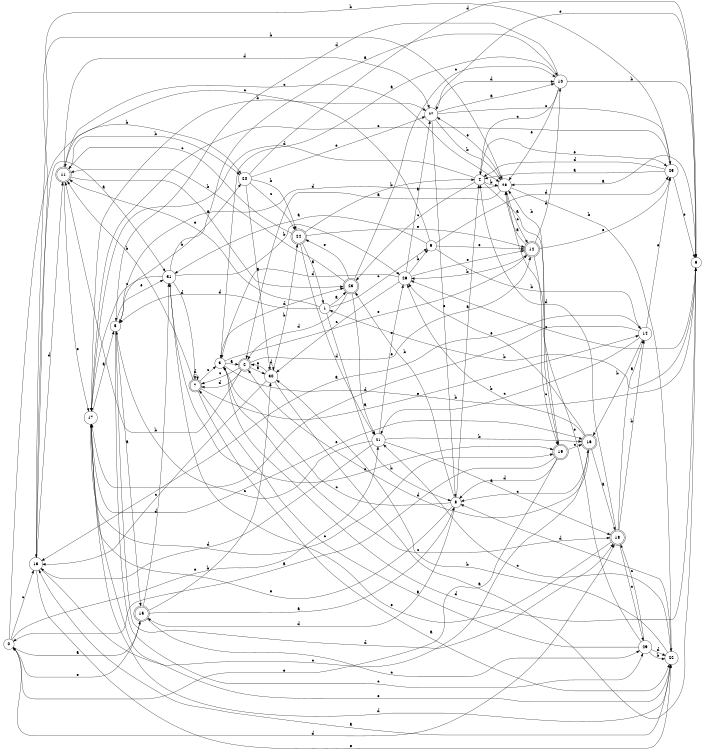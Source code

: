 digraph n26_7 {
__start0 [label="" shape="none"];

rankdir=LR;
size="8,5";

s0 [style="filled", color="black", fillcolor="white" shape="circle", label="0"];
s1 [style="filled", color="black", fillcolor="white" shape="circle", label="1"];
s2 [style="rounded,filled", color="black", fillcolor="white" shape="doublecircle", label="2"];
s3 [style="filled", color="black", fillcolor="white" shape="circle", label="3"];
s4 [style="filled", color="black", fillcolor="white" shape="circle", label="4"];
s5 [style="filled", color="black", fillcolor="white" shape="circle", label="5"];
s6 [style="filled", color="black", fillcolor="white" shape="circle", label="6"];
s7 [style="rounded,filled", color="black", fillcolor="white" shape="doublecircle", label="7"];
s8 [style="filled", color="black", fillcolor="white" shape="circle", label="8"];
s9 [style="filled", color="black", fillcolor="white" shape="circle", label="9"];
s10 [style="filled", color="black", fillcolor="white" shape="circle", label="10"];
s11 [style="rounded,filled", color="black", fillcolor="white" shape="doublecircle", label="11"];
s12 [style="rounded,filled", color="black", fillcolor="white" shape="doublecircle", label="12"];
s13 [style="filled", color="black", fillcolor="white" shape="circle", label="13"];
s14 [style="filled", color="black", fillcolor="white" shape="circle", label="14"];
s15 [style="rounded,filled", color="black", fillcolor="white" shape="doublecircle", label="15"];
s16 [style="rounded,filled", color="black", fillcolor="white" shape="doublecircle", label="16"];
s17 [style="filled", color="black", fillcolor="white" shape="circle", label="17"];
s18 [style="rounded,filled", color="black", fillcolor="white" shape="doublecircle", label="18"];
s19 [style="rounded,filled", color="black", fillcolor="white" shape="doublecircle", label="19"];
s20 [style="filled", color="black", fillcolor="white" shape="circle", label="20"];
s21 [style="filled", color="black", fillcolor="white" shape="circle", label="21"];
s22 [style="filled", color="black", fillcolor="white" shape="circle", label="22"];
s23 [style="rounded,filled", color="black", fillcolor="white" shape="doublecircle", label="23"];
s24 [style="rounded,filled", color="black", fillcolor="white" shape="doublecircle", label="24"];
s25 [style="filled", color="black", fillcolor="white" shape="circle", label="25"];
s26 [style="filled", color="black", fillcolor="white" shape="circle", label="26"];
s27 [style="filled", color="black", fillcolor="white" shape="circle", label="27"];
s28 [style="filled", color="black", fillcolor="white" shape="circle", label="28"];
s29 [style="filled", color="black", fillcolor="white" shape="circle", label="29"];
s30 [style="filled", color="black", fillcolor="white" shape="circle", label="30"];
s31 [style="filled", color="black", fillcolor="white" shape="circle", label="31"];
s0 -> s15 [label="a"];
s0 -> s20 [label="b"];
s0 -> s13 [label="c"];
s0 -> s18 [label="d"];
s0 -> s21 [label="e"];
s1 -> s23 [label="a"];
s1 -> s8 [label="b"];
s1 -> s9 [label="c"];
s1 -> s5 [label="d"];
s1 -> s11 [label="e"];
s2 -> s30 [label="a"];
s2 -> s11 [label="b"];
s2 -> s7 [label="c"];
s2 -> s7 [label="d"];
s2 -> s12 [label="e"];
s3 -> s2 [label="a"];
s3 -> s6 [label="b"];
s3 -> s18 [label="c"];
s3 -> s23 [label="d"];
s3 -> s12 [label="e"];
s4 -> s19 [label="a"];
s4 -> s28 [label="b"];
s4 -> s23 [label="c"];
s4 -> s17 [label="d"];
s4 -> s25 [label="e"];
s5 -> s15 [label="a"];
s5 -> s20 [label="b"];
s5 -> s29 [label="c"];
s5 -> s18 [label="d"];
s5 -> s31 [label="e"];
s6 -> s28 [label="a"];
s6 -> s1 [label="b"];
s6 -> s26 [label="c"];
s6 -> s3 [label="d"];
s6 -> s27 [label="e"];
s7 -> s22 [label="a"];
s7 -> s11 [label="b"];
s7 -> s3 [label="c"];
s7 -> s7 [label="d"];
s7 -> s14 [label="e"];
s8 -> s4 [label="a"];
s8 -> s23 [label="b"];
s8 -> s3 [label="c"];
s8 -> s15 [label="d"];
s8 -> s17 [label="e"];
s9 -> s31 [label="a"];
s9 -> s14 [label="b"];
s9 -> s11 [label="c"];
s9 -> s25 [label="d"];
s9 -> s12 [label="e"];
s10 -> s3 [label="a"];
s10 -> s6 [label="b"];
s10 -> s4 [label="c"];
s10 -> s5 [label="d"];
s10 -> s28 [label="e"];
s11 -> s23 [label="a"];
s11 -> s20 [label="b"];
s11 -> s28 [label="c"];
s11 -> s27 [label="d"];
s11 -> s17 [label="e"];
s12 -> s28 [label="a"];
s12 -> s26 [label="b"];
s12 -> s19 [label="c"];
s12 -> s10 [label="d"];
s12 -> s25 [label="e"];
s13 -> s31 [label="a"];
s13 -> s28 [label="b"];
s13 -> s16 [label="c"];
s13 -> s11 [label="d"];
s13 -> s22 [label="e"];
s14 -> s13 [label="a"];
s14 -> s16 [label="b"];
s14 -> s21 [label="c"];
s14 -> s17 [label="d"];
s14 -> s25 [label="e"];
s15 -> s8 [label="a"];
s15 -> s30 [label="b"];
s15 -> s29 [label="c"];
s15 -> s31 [label="d"];
s15 -> s0 [label="e"];
s16 -> s18 [label="a"];
s16 -> s26 [label="b"];
s16 -> s8 [label="c"];
s16 -> s2 [label="d"];
s16 -> s26 [label="e"];
s17 -> s5 [label="a"];
s17 -> s27 [label="b"];
s17 -> s19 [label="c"];
s17 -> s22 [label="d"];
s17 -> s16 [label="e"];
s18 -> s14 [label="a"];
s18 -> s14 [label="b"];
s18 -> s29 [label="c"];
s18 -> s4 [label="d"];
s18 -> s31 [label="e"];
s19 -> s0 [label="a"];
s19 -> s28 [label="b"];
s19 -> s16 [label="c"];
s19 -> s8 [label="d"];
s19 -> s0 [label="e"];
s20 -> s30 [label="a"];
s20 -> s24 [label="b"];
s20 -> s24 [label="c"];
s20 -> s6 [label="d"];
s20 -> s27 [label="e"];
s21 -> s18 [label="a"];
s21 -> s16 [label="b"];
s21 -> s5 [label="c"];
s21 -> s13 [label="d"];
s21 -> s26 [label="e"];
s22 -> s13 [label="a"];
s22 -> s30 [label="b"];
s22 -> s21 [label="c"];
s22 -> s8 [label="d"];
s22 -> s17 [label="e"];
s23 -> s21 [label="a"];
s23 -> s11 [label="b"];
s23 -> s10 [label="c"];
s23 -> s2 [label="d"];
s23 -> s24 [label="e"];
s24 -> s1 [label="a"];
s24 -> s4 [label="b"];
s24 -> s11 [label="c"];
s24 -> s21 [label="d"];
s24 -> s12 [label="e"];
s25 -> s4 [label="a"];
s25 -> s13 [label="b"];
s25 -> s17 [label="c"];
s25 -> s4 [label="d"];
s25 -> s6 [label="e"];
s26 -> s27 [label="a"];
s26 -> s9 [label="b"];
s26 -> s30 [label="c"];
s26 -> s3 [label="d"];
s26 -> s12 [label="e"];
s27 -> s10 [label="a"];
s27 -> s28 [label="b"];
s27 -> s25 [label="c"];
s27 -> s10 [label="d"];
s27 -> s8 [label="e"];
s28 -> s2 [label="a"];
s28 -> s22 [label="b"];
s28 -> s12 [label="c"];
s28 -> s5 [label="d"];
s28 -> s27 [label="e"];
s29 -> s7 [label="a"];
s29 -> s22 [label="b"];
s29 -> s18 [label="c"];
s29 -> s22 [label="d"];
s29 -> s28 [label="e"];
s30 -> s6 [label="a"];
s30 -> s24 [label="b"];
s30 -> s13 [label="c"];
s30 -> s30 [label="d"];
s30 -> s2 [label="e"];
s31 -> s10 [label="a"];
s31 -> s26 [label="b"];
s31 -> s17 [label="c"];
s31 -> s7 [label="d"];
s31 -> s19 [label="e"];

}